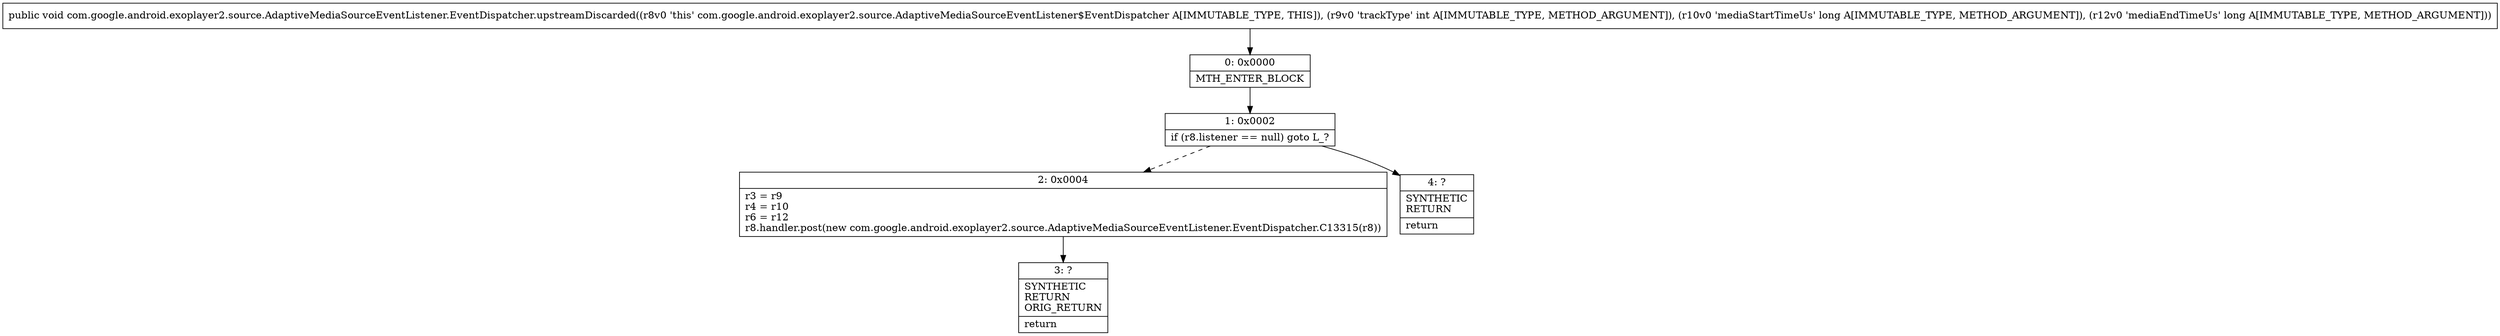 digraph "CFG forcom.google.android.exoplayer2.source.AdaptiveMediaSourceEventListener.EventDispatcher.upstreamDiscarded(IJJ)V" {
Node_0 [shape=record,label="{0\:\ 0x0000|MTH_ENTER_BLOCK\l}"];
Node_1 [shape=record,label="{1\:\ 0x0002|if (r8.listener == null) goto L_?\l}"];
Node_2 [shape=record,label="{2\:\ 0x0004|r3 = r9\lr4 = r10\lr6 = r12\lr8.handler.post(new com.google.android.exoplayer2.source.AdaptiveMediaSourceEventListener.EventDispatcher.C13315(r8))\l}"];
Node_3 [shape=record,label="{3\:\ ?|SYNTHETIC\lRETURN\lORIG_RETURN\l|return\l}"];
Node_4 [shape=record,label="{4\:\ ?|SYNTHETIC\lRETURN\l|return\l}"];
MethodNode[shape=record,label="{public void com.google.android.exoplayer2.source.AdaptiveMediaSourceEventListener.EventDispatcher.upstreamDiscarded((r8v0 'this' com.google.android.exoplayer2.source.AdaptiveMediaSourceEventListener$EventDispatcher A[IMMUTABLE_TYPE, THIS]), (r9v0 'trackType' int A[IMMUTABLE_TYPE, METHOD_ARGUMENT]), (r10v0 'mediaStartTimeUs' long A[IMMUTABLE_TYPE, METHOD_ARGUMENT]), (r12v0 'mediaEndTimeUs' long A[IMMUTABLE_TYPE, METHOD_ARGUMENT])) }"];
MethodNode -> Node_0;
Node_0 -> Node_1;
Node_1 -> Node_2[style=dashed];
Node_1 -> Node_4;
Node_2 -> Node_3;
}

